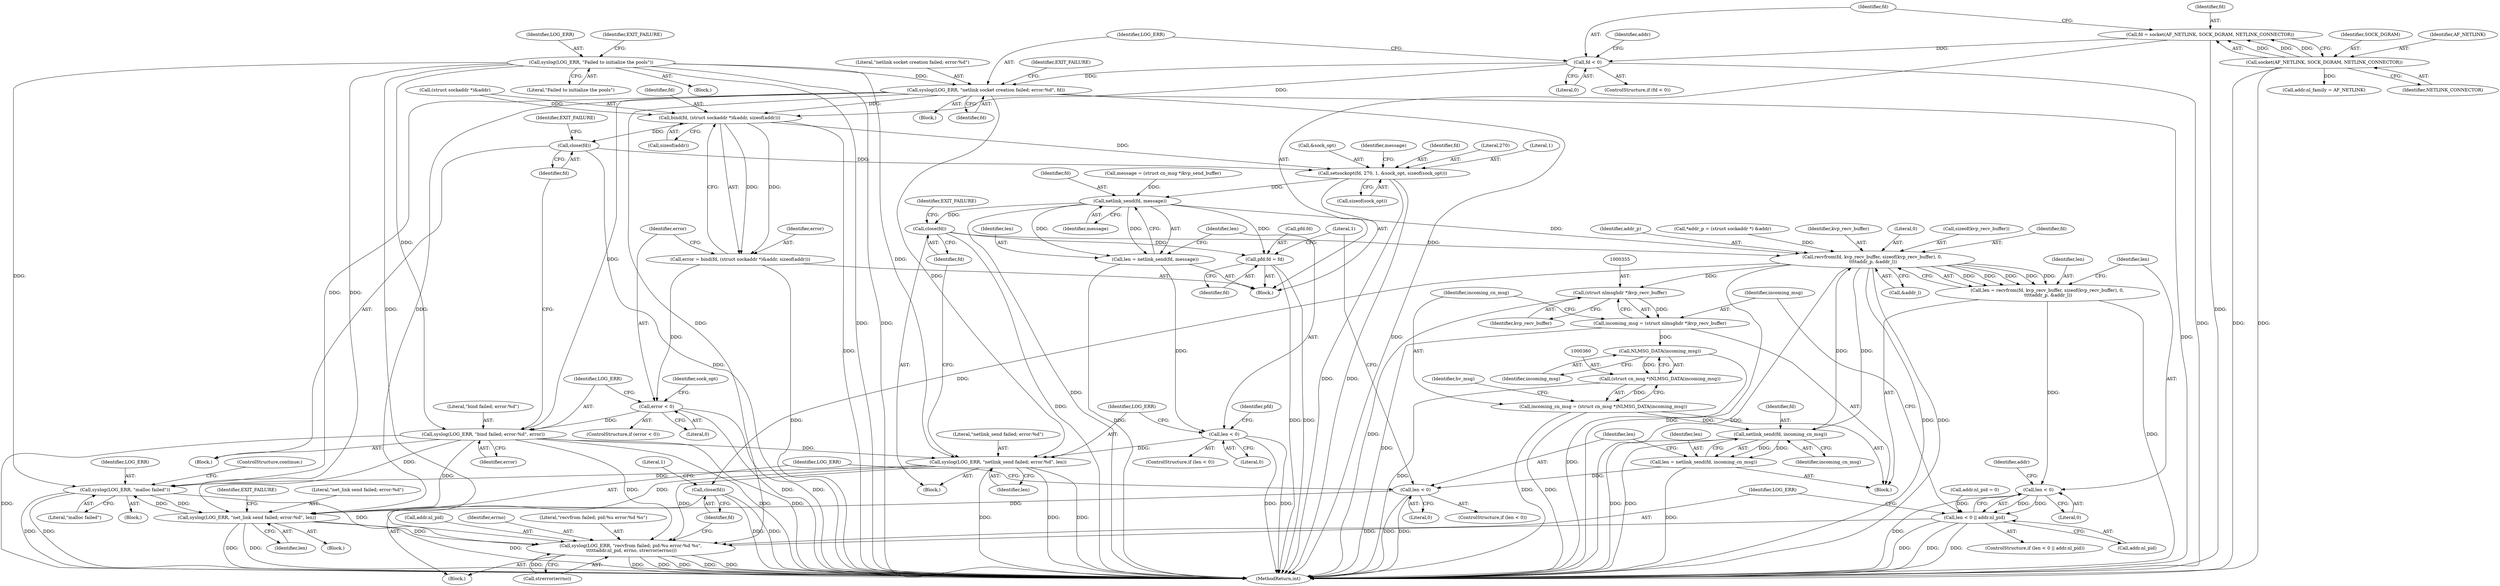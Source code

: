 digraph "0_linux_95a69adab9acfc3981c504737a2b6578e4d846ef@API" {
"1000158" [label="(Call,syslog(LOG_ERR, \"netlink socket creation failed; error:%d\", fd))"];
"1000142" [label="(Call,syslog(LOG_ERR, \"Failed to initialize the pools\"))"];
"1000154" [label="(Call,fd < 0)"];
"1000147" [label="(Call,fd = socket(AF_NETLINK, SOCK_DGRAM, NETLINK_CONNECTOR))"];
"1000149" [label="(Call,socket(AF_NETLINK, SOCK_DGRAM, NETLINK_CONNECTOR))"];
"1000186" [label="(Call,bind(fd, (struct sockaddr *)&addr, sizeof(addr)))"];
"1000184" [label="(Call,error = bind(fd, (struct sockaddr *)&addr, sizeof(addr)))"];
"1000195" [label="(Call,error < 0)"];
"1000199" [label="(Call,syslog(LOG_ERR, \"bind failed; error:%d\", error))"];
"1000274" [label="(Call,syslog(LOG_ERR, \"netlink_send failed; error:%d\", len))"];
"1000338" [label="(Call,syslog(LOG_ERR, \"recvfrom failed; pid:%u error:%d %s\",\n \t\t\t\t\taddr.nl_pid, errno, strerror(errno)))"];
"1000429" [label="(Call,syslog(LOG_ERR, \"malloc failed\"))"];
"1000862" [label="(Call,syslog(LOG_ERR, \"net_link send failed; error:%d\", len))"];
"1000203" [label="(Call,close(fd))"];
"1000212" [label="(Call,setsockopt(fd, 270, 1, &sock_opt, sizeof(sock_opt)))"];
"1000266" [label="(Call,netlink_send(fd, message))"];
"1000264" [label="(Call,len = netlink_send(fd, message))"];
"1000270" [label="(Call,len < 0)"];
"1000278" [label="(Call,close(fd))"];
"1000282" [label="(Call,pfd.fd = fd)"];
"1000320" [label="(Call,recvfrom(fd, kvp_recv_buffer, sizeof(kvp_recv_buffer), 0,\n \t\t\t\taddr_p, &addr_l))"];
"1000318" [label="(Call,len = recvfrom(fd, kvp_recv_buffer, sizeof(kvp_recv_buffer), 0,\n \t\t\t\taddr_p, &addr_l))"];
"1000331" [label="(Call,len < 0)"];
"1000330" [label="(Call,len < 0 || addr.nl_pid)"];
"1000347" [label="(Call,close(fd))"];
"1000354" [label="(Call,(struct nlmsghdr *)kvp_recv_buffer)"];
"1000352" [label="(Call,incoming_msg = (struct nlmsghdr *)kvp_recv_buffer)"];
"1000361" [label="(Call,NLMSG_DATA(incoming_msg))"];
"1000359" [label="(Call,(struct cn_msg *)NLMSG_DATA(incoming_msg))"];
"1000357" [label="(Call,incoming_cn_msg = (struct cn_msg *)NLMSG_DATA(incoming_msg))"];
"1000854" [label="(Call,netlink_send(fd, incoming_cn_msg))"];
"1000852" [label="(Call,len = netlink_send(fd, incoming_cn_msg))"];
"1000858" [label="(Call,len < 0)"];
"1000353" [label="(Identifier,incoming_msg)"];
"1000195" [label="(Call,error < 0)"];
"1000143" [label="(Identifier,LOG_ERR)"];
"1000202" [label="(Identifier,error)"];
"1000267" [label="(Identifier,fd)"];
"1000200" [label="(Identifier,LOG_ERR)"];
"1000164" [label="(Call,addr.nl_family = AF_NETLINK)"];
"1000278" [label="(Call,close(fd))"];
"1000166" [label="(Identifier,addr)"];
"1000354" [label="(Call,(struct nlmsghdr *)kvp_recv_buffer)"];
"1000187" [label="(Identifier,fd)"];
"1000432" [label="(ControlStructure,continue;)"];
"1000281" [label="(Identifier,EXIT_FAILURE)"];
"1000214" [label="(Literal,270)"];
"1000868" [label="(MethodReturn,int)"];
"1000270" [label="(Call,len < 0)"];
"1000220" [label="(Call,message = (struct cn_msg *)kvp_send_buffer)"];
"1000265" [label="(Identifier,len)"];
"1000155" [label="(Identifier,fd)"];
"1000203" [label="(Call,close(fd))"];
"1000861" [label="(Block,)"];
"1000867" [label="(Identifier,EXIT_FAILURE)"];
"1000335" [label="(Identifier,addr)"];
"1000322" [label="(Identifier,kvp_recv_buffer)"];
"1000279" [label="(Identifier,fd)"];
"1000339" [label="(Identifier,LOG_ERR)"];
"1000146" [label="(Identifier,EXIT_FAILURE)"];
"1000318" [label="(Call,len = recvfrom(fd, kvp_recv_buffer, sizeof(kvp_recv_buffer), 0,\n \t\t\t\taddr_p, &addr_l))"];
"1000268" [label="(Identifier,message)"];
"1000864" [label="(Literal,\"net_link send failed; error:%d\")"];
"1000341" [label="(Call,addr.nl_pid)"];
"1000852" [label="(Call,len = netlink_send(fd, incoming_cn_msg))"];
"1000198" [label="(Block,)"];
"1000186" [label="(Call,bind(fd, (struct sockaddr *)&addr, sizeof(addr)))"];
"1000160" [label="(Literal,\"netlink socket creation failed; error:%d\")"];
"1000197" [label="(Literal,0)"];
"1000337" [label="(Block,)"];
"1000152" [label="(Identifier,NETLINK_CONNECTOR)"];
"1000325" [label="(Literal,0)"];
"1000272" [label="(Literal,0)"];
"1000156" [label="(Literal,0)"];
"1000334" [label="(Call,addr.nl_pid)"];
"1000212" [label="(Call,setsockopt(fd, 270, 1, &sock_opt, sizeof(sock_opt)))"];
"1000144" [label="(Literal,\"Failed to initialize the pools\")"];
"1000192" [label="(Call,sizeof(addr))"];
"1000218" [label="(Call,sizeof(sock_opt))"];
"1000330" [label="(Call,len < 0 || addr.nl_pid)"];
"1000194" [label="(ControlStructure,if (error < 0))"];
"1000430" [label="(Identifier,LOG_ERR)"];
"1000215" [label="(Literal,1)"];
"1000289" [label="(Block,)"];
"1000159" [label="(Identifier,LOG_ERR)"];
"1000283" [label="(Call,pfd.fd)"];
"1000345" [label="(Call,strerror(errno))"];
"1000344" [label="(Identifier,errno)"];
"1000347" [label="(Call,close(fd))"];
"1000151" [label="(Identifier,SOCK_DGRAM)"];
"1000288" [label="(Literal,1)"];
"1000320" [label="(Call,recvfrom(fd, kvp_recv_buffer, sizeof(kvp_recv_buffer), 0,\n \t\t\t\taddr_p, &addr_l))"];
"1000274" [label="(Call,syslog(LOG_ERR, \"netlink_send failed; error:%d\", len))"];
"1000277" [label="(Identifier,len)"];
"1000157" [label="(Block,)"];
"1000856" [label="(Identifier,incoming_cn_msg)"];
"1000150" [label="(Identifier,AF_NETLINK)"];
"1000276" [label="(Literal,\"netlink_send failed; error:%d\")"];
"1000429" [label="(Call,syslog(LOG_ERR, \"malloc failed\"))"];
"1000348" [label="(Identifier,fd)"];
"1000201" [label="(Literal,\"bind failed; error:%d\")"];
"1000196" [label="(Identifier,error)"];
"1000204" [label="(Identifier,fd)"];
"1000858" [label="(Call,len < 0)"];
"1000323" [label="(Call,sizeof(kvp_recv_buffer))"];
"1000174" [label="(Call,addr.nl_pid = 0)"];
"1000327" [label="(Call,&addr_l)"];
"1000206" [label="(Identifier,EXIT_FAILURE)"];
"1000141" [label="(Block,)"];
"1000359" [label="(Call,(struct cn_msg *)NLMSG_DATA(incoming_msg))"];
"1000188" [label="(Call,(struct sockaddr *)&addr)"];
"1000860" [label="(Literal,0)"];
"1000184" [label="(Call,error = bind(fd, (struct sockaddr *)&addr, sizeof(addr)))"];
"1000110" [label="(Block,)"];
"1000148" [label="(Identifier,fd)"];
"1000351" [label="(Literal,1)"];
"1000361" [label="(Call,NLMSG_DATA(incoming_msg))"];
"1000271" [label="(Identifier,len)"];
"1000364" [label="(Identifier,hv_msg)"];
"1000269" [label="(ControlStructure,if (len < 0))"];
"1000428" [label="(Block,)"];
"1000158" [label="(Call,syslog(LOG_ERR, \"netlink socket creation failed; error:%d\", fd))"];
"1000859" [label="(Identifier,len)"];
"1000321" [label="(Identifier,fd)"];
"1000333" [label="(Literal,0)"];
"1000199" [label="(Call,syslog(LOG_ERR, \"bind failed; error:%d\", error))"];
"1000862" [label="(Call,syslog(LOG_ERR, \"net_link send failed; error:%d\", len))"];
"1000286" [label="(Identifier,fd)"];
"1000319" [label="(Identifier,len)"];
"1000326" [label="(Identifier,addr_p)"];
"1000331" [label="(Call,len < 0)"];
"1000357" [label="(Call,incoming_cn_msg = (struct cn_msg *)NLMSG_DATA(incoming_msg))"];
"1000284" [label="(Identifier,pfd)"];
"1000352" [label="(Call,incoming_msg = (struct nlmsghdr *)kvp_recv_buffer)"];
"1000161" [label="(Identifier,fd)"];
"1000863" [label="(Identifier,LOG_ERR)"];
"1000853" [label="(Identifier,len)"];
"1000216" [label="(Call,&sock_opt)"];
"1000865" [label="(Identifier,len)"];
"1000163" [label="(Identifier,EXIT_FAILURE)"];
"1000273" [label="(Block,)"];
"1000275" [label="(Identifier,LOG_ERR)"];
"1000266" [label="(Call,netlink_send(fd, message))"];
"1000291" [label="(Call,*addr_p = (struct sockaddr *) &addr)"];
"1000221" [label="(Identifier,message)"];
"1000142" [label="(Call,syslog(LOG_ERR, \"Failed to initialize the pools\"))"];
"1000153" [label="(ControlStructure,if (fd < 0))"];
"1000208" [label="(Identifier,sock_opt)"];
"1000340" [label="(Literal,\"recvfrom failed; pid:%u error:%d %s\")"];
"1000855" [label="(Identifier,fd)"];
"1000338" [label="(Call,syslog(LOG_ERR, \"recvfrom failed; pid:%u error:%d %s\",\n \t\t\t\t\taddr.nl_pid, errno, strerror(errno)))"];
"1000857" [label="(ControlStructure,if (len < 0))"];
"1000358" [label="(Identifier,incoming_cn_msg)"];
"1000362" [label="(Identifier,incoming_msg)"];
"1000213" [label="(Identifier,fd)"];
"1000329" [label="(ControlStructure,if (len < 0 || addr.nl_pid))"];
"1000332" [label="(Identifier,len)"];
"1000282" [label="(Call,pfd.fd = fd)"];
"1000431" [label="(Literal,\"malloc failed\")"];
"1000185" [label="(Identifier,error)"];
"1000154" [label="(Call,fd < 0)"];
"1000264" [label="(Call,len = netlink_send(fd, message))"];
"1000854" [label="(Call,netlink_send(fd, incoming_cn_msg))"];
"1000149" [label="(Call,socket(AF_NETLINK, SOCK_DGRAM, NETLINK_CONNECTOR))"];
"1000356" [label="(Identifier,kvp_recv_buffer)"];
"1000147" [label="(Call,fd = socket(AF_NETLINK, SOCK_DGRAM, NETLINK_CONNECTOR))"];
"1000158" -> "1000157"  [label="AST: "];
"1000158" -> "1000161"  [label="CFG: "];
"1000159" -> "1000158"  [label="AST: "];
"1000160" -> "1000158"  [label="AST: "];
"1000161" -> "1000158"  [label="AST: "];
"1000163" -> "1000158"  [label="CFG: "];
"1000158" -> "1000868"  [label="DDG: "];
"1000158" -> "1000868"  [label="DDG: "];
"1000142" -> "1000158"  [label="DDG: "];
"1000154" -> "1000158"  [label="DDG: "];
"1000158" -> "1000186"  [label="DDG: "];
"1000158" -> "1000199"  [label="DDG: "];
"1000158" -> "1000274"  [label="DDG: "];
"1000158" -> "1000338"  [label="DDG: "];
"1000158" -> "1000429"  [label="DDG: "];
"1000158" -> "1000862"  [label="DDG: "];
"1000142" -> "1000141"  [label="AST: "];
"1000142" -> "1000144"  [label="CFG: "];
"1000143" -> "1000142"  [label="AST: "];
"1000144" -> "1000142"  [label="AST: "];
"1000146" -> "1000142"  [label="CFG: "];
"1000142" -> "1000868"  [label="DDG: "];
"1000142" -> "1000868"  [label="DDG: "];
"1000142" -> "1000199"  [label="DDG: "];
"1000142" -> "1000274"  [label="DDG: "];
"1000142" -> "1000338"  [label="DDG: "];
"1000142" -> "1000429"  [label="DDG: "];
"1000142" -> "1000862"  [label="DDG: "];
"1000154" -> "1000153"  [label="AST: "];
"1000154" -> "1000156"  [label="CFG: "];
"1000155" -> "1000154"  [label="AST: "];
"1000156" -> "1000154"  [label="AST: "];
"1000159" -> "1000154"  [label="CFG: "];
"1000166" -> "1000154"  [label="CFG: "];
"1000154" -> "1000868"  [label="DDG: "];
"1000147" -> "1000154"  [label="DDG: "];
"1000154" -> "1000186"  [label="DDG: "];
"1000147" -> "1000110"  [label="AST: "];
"1000147" -> "1000149"  [label="CFG: "];
"1000148" -> "1000147"  [label="AST: "];
"1000149" -> "1000147"  [label="AST: "];
"1000155" -> "1000147"  [label="CFG: "];
"1000147" -> "1000868"  [label="DDG: "];
"1000149" -> "1000147"  [label="DDG: "];
"1000149" -> "1000147"  [label="DDG: "];
"1000149" -> "1000147"  [label="DDG: "];
"1000149" -> "1000152"  [label="CFG: "];
"1000150" -> "1000149"  [label="AST: "];
"1000151" -> "1000149"  [label="AST: "];
"1000152" -> "1000149"  [label="AST: "];
"1000149" -> "1000868"  [label="DDG: "];
"1000149" -> "1000868"  [label="DDG: "];
"1000149" -> "1000164"  [label="DDG: "];
"1000186" -> "1000184"  [label="AST: "];
"1000186" -> "1000192"  [label="CFG: "];
"1000187" -> "1000186"  [label="AST: "];
"1000188" -> "1000186"  [label="AST: "];
"1000192" -> "1000186"  [label="AST: "];
"1000184" -> "1000186"  [label="CFG: "];
"1000186" -> "1000868"  [label="DDG: "];
"1000186" -> "1000184"  [label="DDG: "];
"1000186" -> "1000184"  [label="DDG: "];
"1000188" -> "1000186"  [label="DDG: "];
"1000186" -> "1000203"  [label="DDG: "];
"1000186" -> "1000212"  [label="DDG: "];
"1000184" -> "1000110"  [label="AST: "];
"1000185" -> "1000184"  [label="AST: "];
"1000196" -> "1000184"  [label="CFG: "];
"1000184" -> "1000868"  [label="DDG: "];
"1000184" -> "1000195"  [label="DDG: "];
"1000195" -> "1000194"  [label="AST: "];
"1000195" -> "1000197"  [label="CFG: "];
"1000196" -> "1000195"  [label="AST: "];
"1000197" -> "1000195"  [label="AST: "];
"1000200" -> "1000195"  [label="CFG: "];
"1000208" -> "1000195"  [label="CFG: "];
"1000195" -> "1000868"  [label="DDG: "];
"1000195" -> "1000868"  [label="DDG: "];
"1000195" -> "1000199"  [label="DDG: "];
"1000199" -> "1000198"  [label="AST: "];
"1000199" -> "1000202"  [label="CFG: "];
"1000200" -> "1000199"  [label="AST: "];
"1000201" -> "1000199"  [label="AST: "];
"1000202" -> "1000199"  [label="AST: "];
"1000204" -> "1000199"  [label="CFG: "];
"1000199" -> "1000868"  [label="DDG: "];
"1000199" -> "1000868"  [label="DDG: "];
"1000199" -> "1000868"  [label="DDG: "];
"1000199" -> "1000274"  [label="DDG: "];
"1000199" -> "1000338"  [label="DDG: "];
"1000199" -> "1000429"  [label="DDG: "];
"1000199" -> "1000862"  [label="DDG: "];
"1000274" -> "1000273"  [label="AST: "];
"1000274" -> "1000277"  [label="CFG: "];
"1000275" -> "1000274"  [label="AST: "];
"1000276" -> "1000274"  [label="AST: "];
"1000277" -> "1000274"  [label="AST: "];
"1000279" -> "1000274"  [label="CFG: "];
"1000274" -> "1000868"  [label="DDG: "];
"1000274" -> "1000868"  [label="DDG: "];
"1000274" -> "1000868"  [label="DDG: "];
"1000270" -> "1000274"  [label="DDG: "];
"1000274" -> "1000338"  [label="DDG: "];
"1000274" -> "1000429"  [label="DDG: "];
"1000274" -> "1000862"  [label="DDG: "];
"1000338" -> "1000337"  [label="AST: "];
"1000338" -> "1000345"  [label="CFG: "];
"1000339" -> "1000338"  [label="AST: "];
"1000340" -> "1000338"  [label="AST: "];
"1000341" -> "1000338"  [label="AST: "];
"1000344" -> "1000338"  [label="AST: "];
"1000345" -> "1000338"  [label="AST: "];
"1000348" -> "1000338"  [label="CFG: "];
"1000338" -> "1000868"  [label="DDG: "];
"1000338" -> "1000868"  [label="DDG: "];
"1000338" -> "1000868"  [label="DDG: "];
"1000338" -> "1000868"  [label="DDG: "];
"1000338" -> "1000868"  [label="DDG: "];
"1000862" -> "1000338"  [label="DDG: "];
"1000429" -> "1000338"  [label="DDG: "];
"1000330" -> "1000338"  [label="DDG: "];
"1000345" -> "1000338"  [label="DDG: "];
"1000429" -> "1000428"  [label="AST: "];
"1000429" -> "1000431"  [label="CFG: "];
"1000430" -> "1000429"  [label="AST: "];
"1000431" -> "1000429"  [label="AST: "];
"1000432" -> "1000429"  [label="CFG: "];
"1000429" -> "1000868"  [label="DDG: "];
"1000429" -> "1000868"  [label="DDG: "];
"1000862" -> "1000429"  [label="DDG: "];
"1000429" -> "1000862"  [label="DDG: "];
"1000862" -> "1000861"  [label="AST: "];
"1000862" -> "1000865"  [label="CFG: "];
"1000863" -> "1000862"  [label="AST: "];
"1000864" -> "1000862"  [label="AST: "];
"1000865" -> "1000862"  [label="AST: "];
"1000867" -> "1000862"  [label="CFG: "];
"1000862" -> "1000868"  [label="DDG: "];
"1000862" -> "1000868"  [label="DDG: "];
"1000862" -> "1000868"  [label="DDG: "];
"1000858" -> "1000862"  [label="DDG: "];
"1000203" -> "1000198"  [label="AST: "];
"1000203" -> "1000204"  [label="CFG: "];
"1000204" -> "1000203"  [label="AST: "];
"1000206" -> "1000203"  [label="CFG: "];
"1000203" -> "1000868"  [label="DDG: "];
"1000203" -> "1000212"  [label="DDG: "];
"1000212" -> "1000110"  [label="AST: "];
"1000212" -> "1000218"  [label="CFG: "];
"1000213" -> "1000212"  [label="AST: "];
"1000214" -> "1000212"  [label="AST: "];
"1000215" -> "1000212"  [label="AST: "];
"1000216" -> "1000212"  [label="AST: "];
"1000218" -> "1000212"  [label="AST: "];
"1000221" -> "1000212"  [label="CFG: "];
"1000212" -> "1000868"  [label="DDG: "];
"1000212" -> "1000868"  [label="DDG: "];
"1000212" -> "1000266"  [label="DDG: "];
"1000266" -> "1000264"  [label="AST: "];
"1000266" -> "1000268"  [label="CFG: "];
"1000267" -> "1000266"  [label="AST: "];
"1000268" -> "1000266"  [label="AST: "];
"1000264" -> "1000266"  [label="CFG: "];
"1000266" -> "1000868"  [label="DDG: "];
"1000266" -> "1000264"  [label="DDG: "];
"1000266" -> "1000264"  [label="DDG: "];
"1000220" -> "1000266"  [label="DDG: "];
"1000266" -> "1000278"  [label="DDG: "];
"1000266" -> "1000282"  [label="DDG: "];
"1000266" -> "1000320"  [label="DDG: "];
"1000264" -> "1000110"  [label="AST: "];
"1000265" -> "1000264"  [label="AST: "];
"1000271" -> "1000264"  [label="CFG: "];
"1000264" -> "1000868"  [label="DDG: "];
"1000264" -> "1000270"  [label="DDG: "];
"1000270" -> "1000269"  [label="AST: "];
"1000270" -> "1000272"  [label="CFG: "];
"1000271" -> "1000270"  [label="AST: "];
"1000272" -> "1000270"  [label="AST: "];
"1000275" -> "1000270"  [label="CFG: "];
"1000284" -> "1000270"  [label="CFG: "];
"1000270" -> "1000868"  [label="DDG: "];
"1000270" -> "1000868"  [label="DDG: "];
"1000278" -> "1000273"  [label="AST: "];
"1000278" -> "1000279"  [label="CFG: "];
"1000279" -> "1000278"  [label="AST: "];
"1000281" -> "1000278"  [label="CFG: "];
"1000278" -> "1000868"  [label="DDG: "];
"1000278" -> "1000282"  [label="DDG: "];
"1000278" -> "1000320"  [label="DDG: "];
"1000282" -> "1000110"  [label="AST: "];
"1000282" -> "1000286"  [label="CFG: "];
"1000283" -> "1000282"  [label="AST: "];
"1000286" -> "1000282"  [label="AST: "];
"1000288" -> "1000282"  [label="CFG: "];
"1000282" -> "1000868"  [label="DDG: "];
"1000282" -> "1000868"  [label="DDG: "];
"1000320" -> "1000318"  [label="AST: "];
"1000320" -> "1000327"  [label="CFG: "];
"1000321" -> "1000320"  [label="AST: "];
"1000322" -> "1000320"  [label="AST: "];
"1000323" -> "1000320"  [label="AST: "];
"1000325" -> "1000320"  [label="AST: "];
"1000326" -> "1000320"  [label="AST: "];
"1000327" -> "1000320"  [label="AST: "];
"1000318" -> "1000320"  [label="CFG: "];
"1000320" -> "1000868"  [label="DDG: "];
"1000320" -> "1000868"  [label="DDG: "];
"1000320" -> "1000868"  [label="DDG: "];
"1000320" -> "1000868"  [label="DDG: "];
"1000320" -> "1000318"  [label="DDG: "];
"1000320" -> "1000318"  [label="DDG: "];
"1000320" -> "1000318"  [label="DDG: "];
"1000320" -> "1000318"  [label="DDG: "];
"1000320" -> "1000318"  [label="DDG: "];
"1000854" -> "1000320"  [label="DDG: "];
"1000291" -> "1000320"  [label="DDG: "];
"1000320" -> "1000347"  [label="DDG: "];
"1000320" -> "1000354"  [label="DDG: "];
"1000320" -> "1000854"  [label="DDG: "];
"1000318" -> "1000289"  [label="AST: "];
"1000319" -> "1000318"  [label="AST: "];
"1000332" -> "1000318"  [label="CFG: "];
"1000318" -> "1000868"  [label="DDG: "];
"1000318" -> "1000331"  [label="DDG: "];
"1000331" -> "1000330"  [label="AST: "];
"1000331" -> "1000333"  [label="CFG: "];
"1000332" -> "1000331"  [label="AST: "];
"1000333" -> "1000331"  [label="AST: "];
"1000335" -> "1000331"  [label="CFG: "];
"1000330" -> "1000331"  [label="CFG: "];
"1000331" -> "1000868"  [label="DDG: "];
"1000331" -> "1000330"  [label="DDG: "];
"1000331" -> "1000330"  [label="DDG: "];
"1000330" -> "1000329"  [label="AST: "];
"1000330" -> "1000334"  [label="CFG: "];
"1000334" -> "1000330"  [label="AST: "];
"1000339" -> "1000330"  [label="CFG: "];
"1000353" -> "1000330"  [label="CFG: "];
"1000330" -> "1000868"  [label="DDG: "];
"1000330" -> "1000868"  [label="DDG: "];
"1000330" -> "1000868"  [label="DDG: "];
"1000174" -> "1000330"  [label="DDG: "];
"1000347" -> "1000337"  [label="AST: "];
"1000347" -> "1000348"  [label="CFG: "];
"1000348" -> "1000347"  [label="AST: "];
"1000351" -> "1000347"  [label="CFG: "];
"1000347" -> "1000868"  [label="DDG: "];
"1000347" -> "1000868"  [label="DDG: "];
"1000354" -> "1000352"  [label="AST: "];
"1000354" -> "1000356"  [label="CFG: "];
"1000355" -> "1000354"  [label="AST: "];
"1000356" -> "1000354"  [label="AST: "];
"1000352" -> "1000354"  [label="CFG: "];
"1000354" -> "1000868"  [label="DDG: "];
"1000354" -> "1000352"  [label="DDG: "];
"1000352" -> "1000289"  [label="AST: "];
"1000353" -> "1000352"  [label="AST: "];
"1000358" -> "1000352"  [label="CFG: "];
"1000352" -> "1000868"  [label="DDG: "];
"1000352" -> "1000361"  [label="DDG: "];
"1000361" -> "1000359"  [label="AST: "];
"1000361" -> "1000362"  [label="CFG: "];
"1000362" -> "1000361"  [label="AST: "];
"1000359" -> "1000361"  [label="CFG: "];
"1000361" -> "1000868"  [label="DDG: "];
"1000361" -> "1000359"  [label="DDG: "];
"1000359" -> "1000357"  [label="AST: "];
"1000360" -> "1000359"  [label="AST: "];
"1000357" -> "1000359"  [label="CFG: "];
"1000359" -> "1000868"  [label="DDG: "];
"1000359" -> "1000357"  [label="DDG: "];
"1000357" -> "1000289"  [label="AST: "];
"1000358" -> "1000357"  [label="AST: "];
"1000364" -> "1000357"  [label="CFG: "];
"1000357" -> "1000868"  [label="DDG: "];
"1000357" -> "1000868"  [label="DDG: "];
"1000357" -> "1000854"  [label="DDG: "];
"1000854" -> "1000852"  [label="AST: "];
"1000854" -> "1000856"  [label="CFG: "];
"1000855" -> "1000854"  [label="AST: "];
"1000856" -> "1000854"  [label="AST: "];
"1000852" -> "1000854"  [label="CFG: "];
"1000854" -> "1000868"  [label="DDG: "];
"1000854" -> "1000868"  [label="DDG: "];
"1000854" -> "1000852"  [label="DDG: "];
"1000854" -> "1000852"  [label="DDG: "];
"1000852" -> "1000289"  [label="AST: "];
"1000853" -> "1000852"  [label="AST: "];
"1000859" -> "1000852"  [label="CFG: "];
"1000852" -> "1000868"  [label="DDG: "];
"1000852" -> "1000858"  [label="DDG: "];
"1000858" -> "1000857"  [label="AST: "];
"1000858" -> "1000860"  [label="CFG: "];
"1000859" -> "1000858"  [label="AST: "];
"1000860" -> "1000858"  [label="AST: "];
"1000288" -> "1000858"  [label="CFG: "];
"1000863" -> "1000858"  [label="CFG: "];
"1000858" -> "1000868"  [label="DDG: "];
"1000858" -> "1000868"  [label="DDG: "];
}
